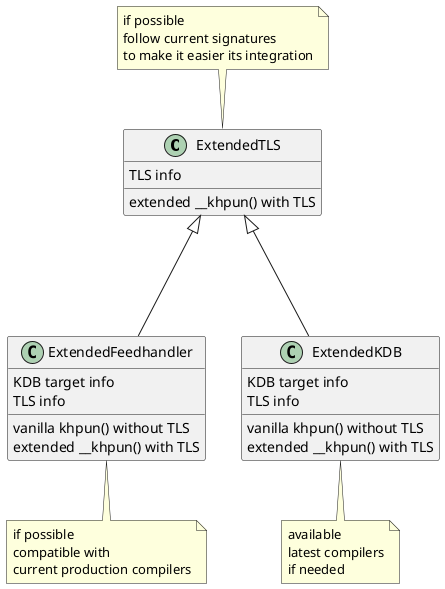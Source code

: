// plantuml.com
@startuml 
class ExtendedTLS {
	TLS info
	extended __khpun() with TLS
}
note top: if possible\nfollow current signatures\nto make it easier its integration
class ExtendedFeedhandler {
	KDB target info
	TLS info
	vanilla khpun() without TLS
	extended __khpun() with TLS
}
note bottom: if possible\ncompatible with\ncurrent production compilers
class ExtendedKDB {
	KDB target info
	TLS info
	vanilla khpun() without TLS
	extended __khpun() with TLS
}
note bottom: available\nlatest compilers\nif needed 
ExtendedTLS <|--- ExtendedFeedhandler
ExtendedTLS <|--- ExtendedKDB
@enduml
